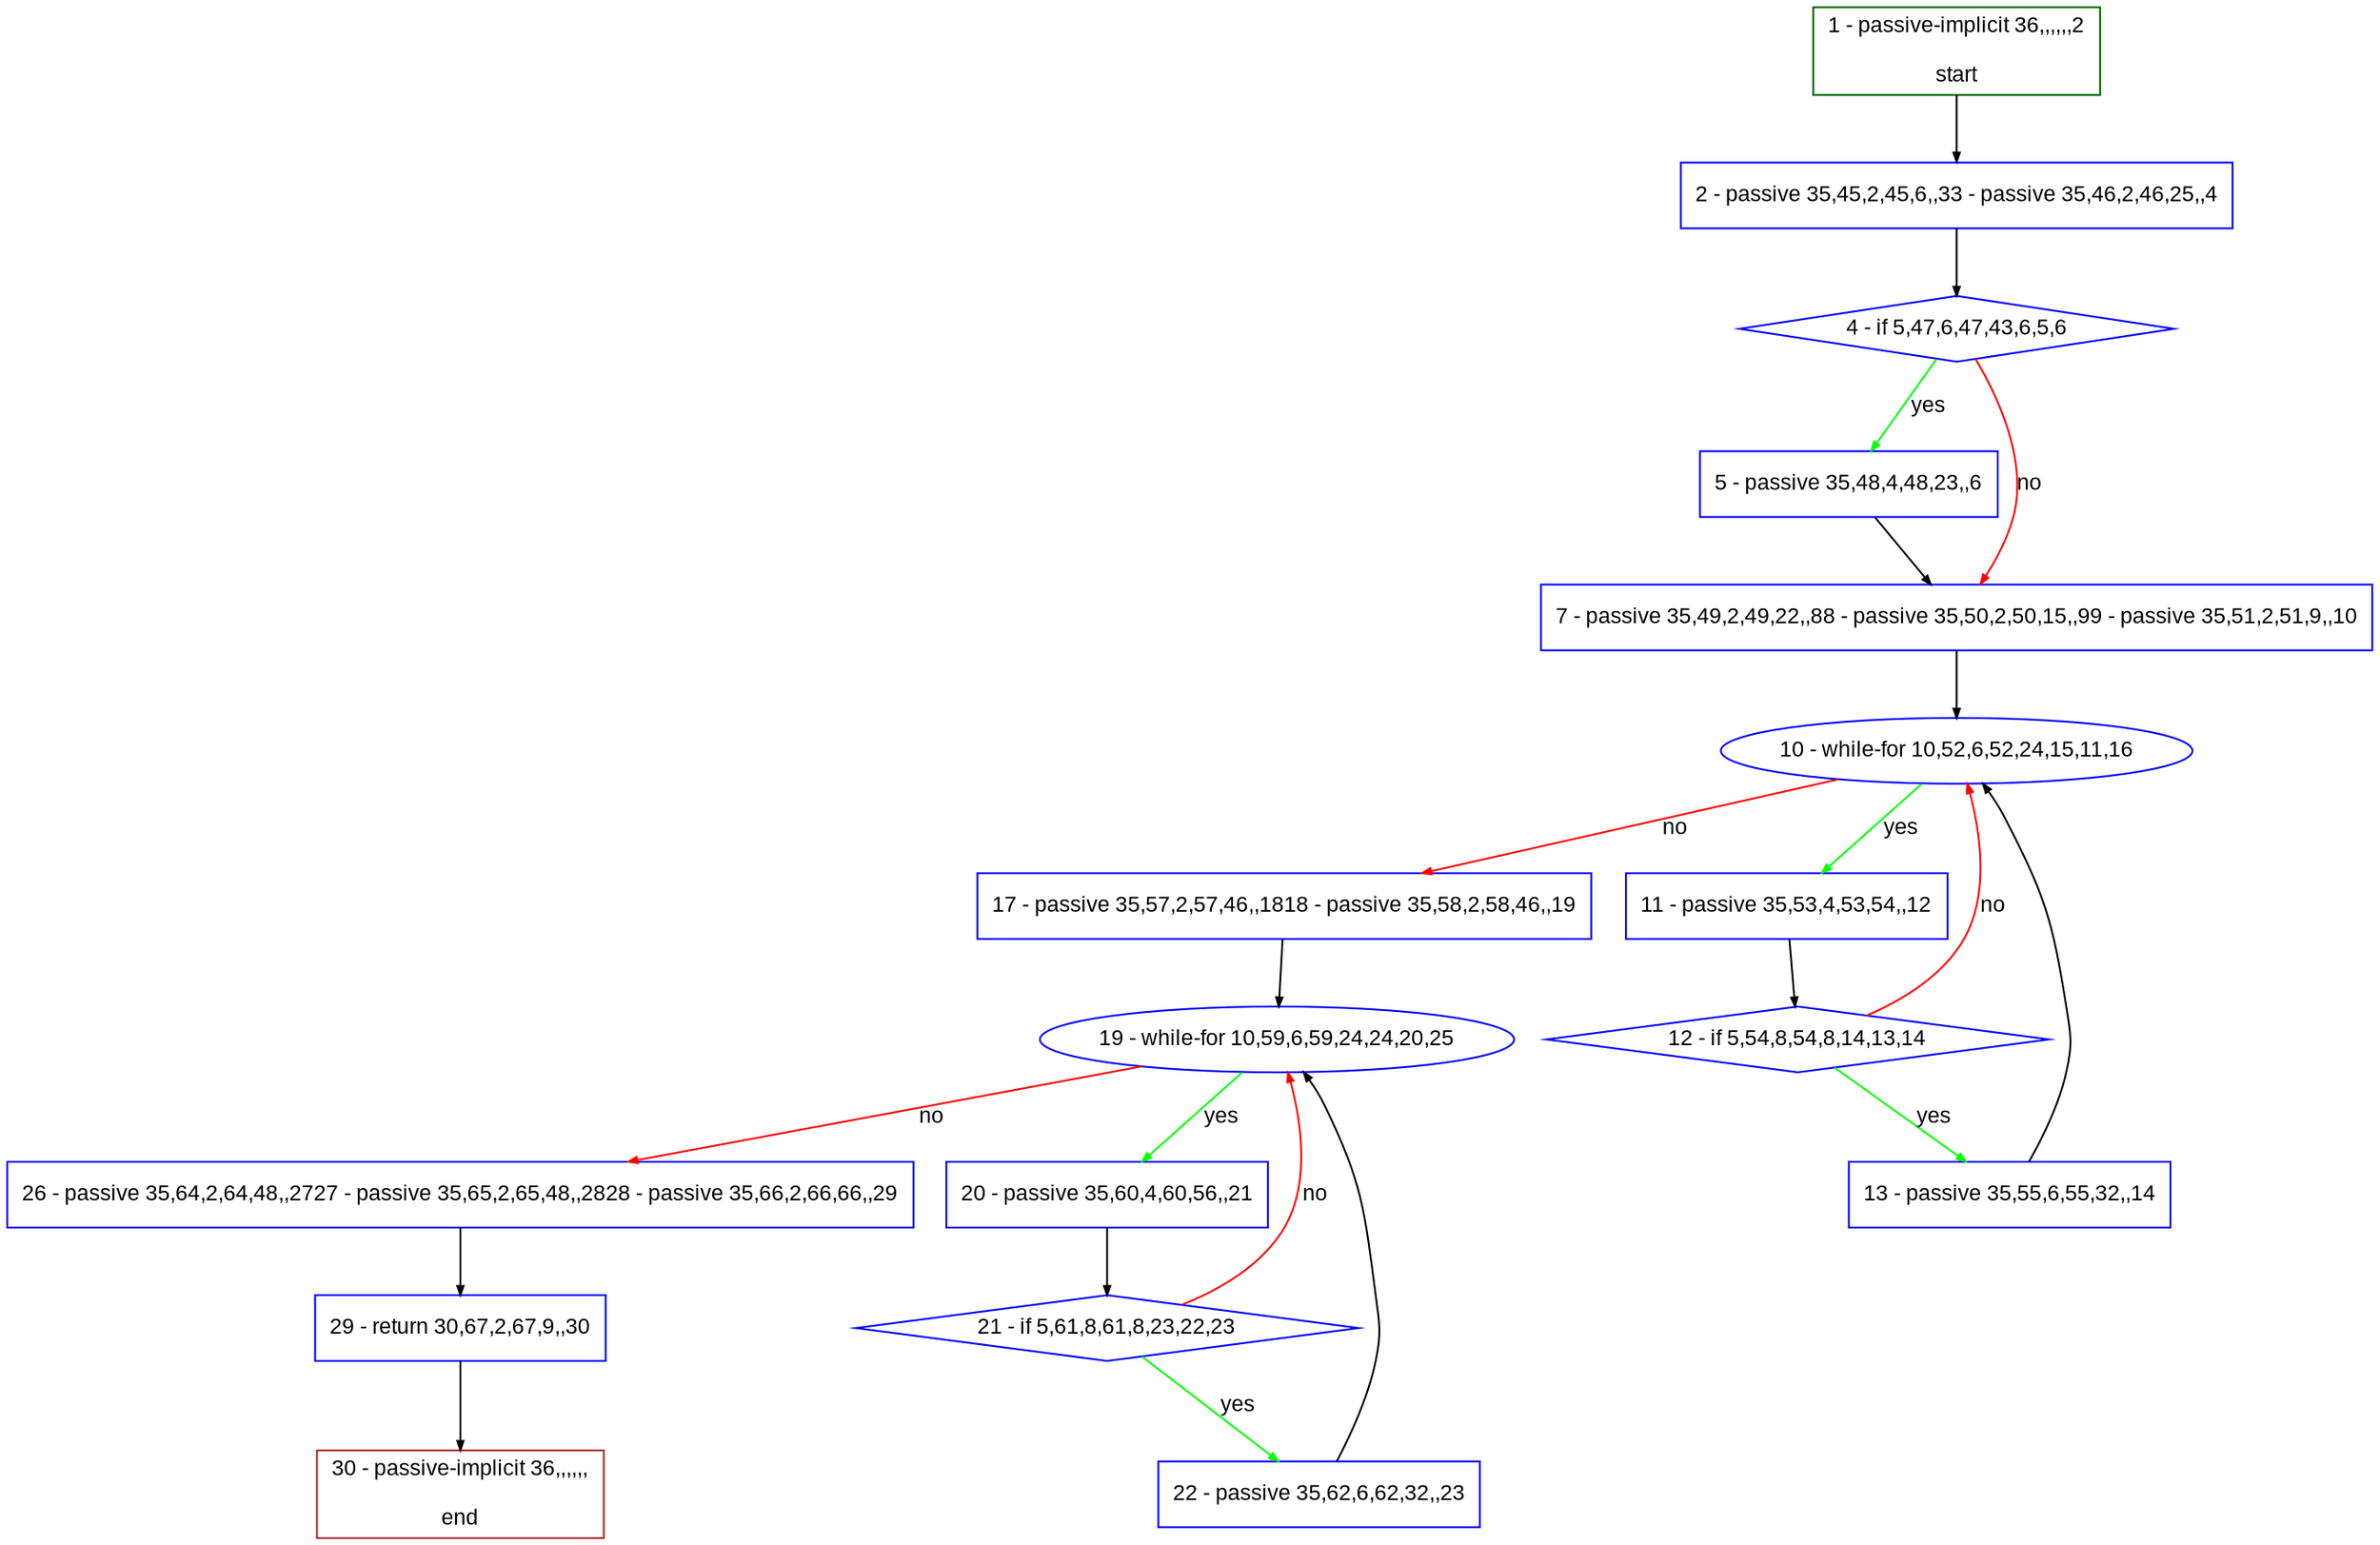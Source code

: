 digraph "" {
  graph [pack="true", label="", fontsize="12", packmode="clust", fontname="Arial", fillcolor="#FFFFCC", bgcolor="white", style="rounded,filled", compound="true"];
  node [node_initialized="no", label="", color="grey", fontsize="12", fillcolor="white", fontname="Arial", style="filled", shape="rectangle", compound="true", fixedsize="false"];
  edge [fontcolor="black", arrowhead="normal", arrowtail="none", arrowsize="0.5", ltail="", label="", color="black", fontsize="12", lhead="", fontname="Arial", dir="forward", compound="true"];
  __N1 [label="2 - passive 35,45,2,45,6,,33 - passive 35,46,2,46,25,,4", color="#0000ff", fillcolor="#ffffff", style="filled", shape="box"];
  __N2 [label="1 - passive-implicit 36,,,,,,2\n\nstart", color="#006400", fillcolor="#ffffff", style="filled", shape="box"];
  __N3 [label="4 - if 5,47,6,47,43,6,5,6", color="#0000ff", fillcolor="#ffffff", style="filled", shape="diamond"];
  __N4 [label="5 - passive 35,48,4,48,23,,6", color="#0000ff", fillcolor="#ffffff", style="filled", shape="box"];
  __N5 [label="7 - passive 35,49,2,49,22,,88 - passive 35,50,2,50,15,,99 - passive 35,51,2,51,9,,10", color="#0000ff", fillcolor="#ffffff", style="filled", shape="box"];
  __N6 [label="10 - while-for 10,52,6,52,24,15,11,16", color="#0000ff", fillcolor="#ffffff", style="filled", shape="oval"];
  __N7 [label="11 - passive 35,53,4,53,54,,12", color="#0000ff", fillcolor="#ffffff", style="filled", shape="box"];
  __N8 [label="17 - passive 35,57,2,57,46,,1818 - passive 35,58,2,58,46,,19", color="#0000ff", fillcolor="#ffffff", style="filled", shape="box"];
  __N9 [label="12 - if 5,54,8,54,8,14,13,14", color="#0000ff", fillcolor="#ffffff", style="filled", shape="diamond"];
  __N10 [label="13 - passive 35,55,6,55,32,,14", color="#0000ff", fillcolor="#ffffff", style="filled", shape="box"];
  __N11 [label="19 - while-for 10,59,6,59,24,24,20,25", color="#0000ff", fillcolor="#ffffff", style="filled", shape="oval"];
  __N12 [label="20 - passive 35,60,4,60,56,,21", color="#0000ff", fillcolor="#ffffff", style="filled", shape="box"];
  __N13 [label="26 - passive 35,64,2,64,48,,2727 - passive 35,65,2,65,48,,2828 - passive 35,66,2,66,66,,29", color="#0000ff", fillcolor="#ffffff", style="filled", shape="box"];
  __N14 [label="21 - if 5,61,8,61,8,23,22,23", color="#0000ff", fillcolor="#ffffff", style="filled", shape="diamond"];
  __N15 [label="22 - passive 35,62,6,62,32,,23", color="#0000ff", fillcolor="#ffffff", style="filled", shape="box"];
  __N16 [label="29 - return 30,67,2,67,9,,30", color="#0000ff", fillcolor="#ffffff", style="filled", shape="box"];
  __N17 [label="30 - passive-implicit 36,,,,,,\n\nend", color="#a52a2a", fillcolor="#ffffff", style="filled", shape="box"];
  __N2 -> __N1 [arrowhead="normal", arrowtail="none", color="#000000", label="", dir="forward"];
  __N1 -> __N3 [arrowhead="normal", arrowtail="none", color="#000000", label="", dir="forward"];
  __N3 -> __N4 [arrowhead="normal", arrowtail="none", color="#00ff00", label="yes", dir="forward"];
  __N3 -> __N5 [arrowhead="normal", arrowtail="none", color="#ff0000", label="no", dir="forward"];
  __N4 -> __N5 [arrowhead="normal", arrowtail="none", color="#000000", label="", dir="forward"];
  __N5 -> __N6 [arrowhead="normal", arrowtail="none", color="#000000", label="", dir="forward"];
  __N6 -> __N7 [arrowhead="normal", arrowtail="none", color="#00ff00", label="yes", dir="forward"];
  __N6 -> __N8 [arrowhead="normal", arrowtail="none", color="#ff0000", label="no", dir="forward"];
  __N7 -> __N9 [arrowhead="normal", arrowtail="none", color="#000000", label="", dir="forward"];
  __N9 -> __N6 [arrowhead="normal", arrowtail="none", color="#ff0000", label="no", dir="forward"];
  __N9 -> __N10 [arrowhead="normal", arrowtail="none", color="#00ff00", label="yes", dir="forward"];
  __N10 -> __N6 [arrowhead="normal", arrowtail="none", color="#000000", label="", dir="forward"];
  __N8 -> __N11 [arrowhead="normal", arrowtail="none", color="#000000", label="", dir="forward"];
  __N11 -> __N12 [arrowhead="normal", arrowtail="none", color="#00ff00", label="yes", dir="forward"];
  __N11 -> __N13 [arrowhead="normal", arrowtail="none", color="#ff0000", label="no", dir="forward"];
  __N12 -> __N14 [arrowhead="normal", arrowtail="none", color="#000000", label="", dir="forward"];
  __N14 -> __N11 [arrowhead="normal", arrowtail="none", color="#ff0000", label="no", dir="forward"];
  __N14 -> __N15 [arrowhead="normal", arrowtail="none", color="#00ff00", label="yes", dir="forward"];
  __N15 -> __N11 [arrowhead="normal", arrowtail="none", color="#000000", label="", dir="forward"];
  __N13 -> __N16 [arrowhead="normal", arrowtail="none", color="#000000", label="", dir="forward"];
  __N16 -> __N17 [arrowhead="normal", arrowtail="none", color="#000000", label="", dir="forward"];
}
